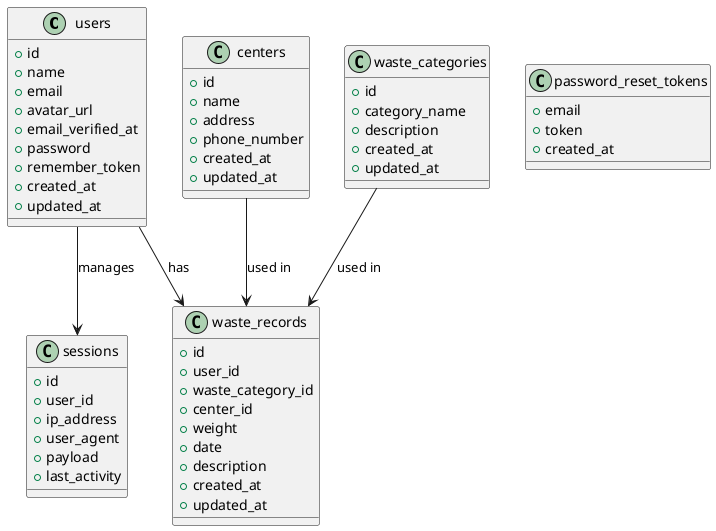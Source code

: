 @startuml
!define RECTANGLE class

RECTANGLE users {
    +id
    +name
    +email
    +avatar_url
    +email_verified_at
    +password
    +remember_token
    +created_at
    +updated_at
}

RECTANGLE password_reset_tokens {
    +email
    +token
    +created_at
}

RECTANGLE sessions {
    +id
    +user_id
    +ip_address
    +user_agent
    +payload
    +last_activity
}

RECTANGLE centers {
    +id
    +name
    +address
    +phone_number
    +created_at
    +updated_at
}

RECTANGLE waste_categories {
    +id
    +category_name
    +description
    +created_at
    +updated_at
}

RECTANGLE waste_records {
    +id
    +user_id
    +waste_category_id
    +center_id
    +weight
    +date
    +description
    +created_at
    +updated_at
}

users -down-> waste_records : "has"
waste_categories -down-> waste_records : "used in"
centers -down-> waste_records : "used in"
users -down-> sessions : "manages"
@enduml
